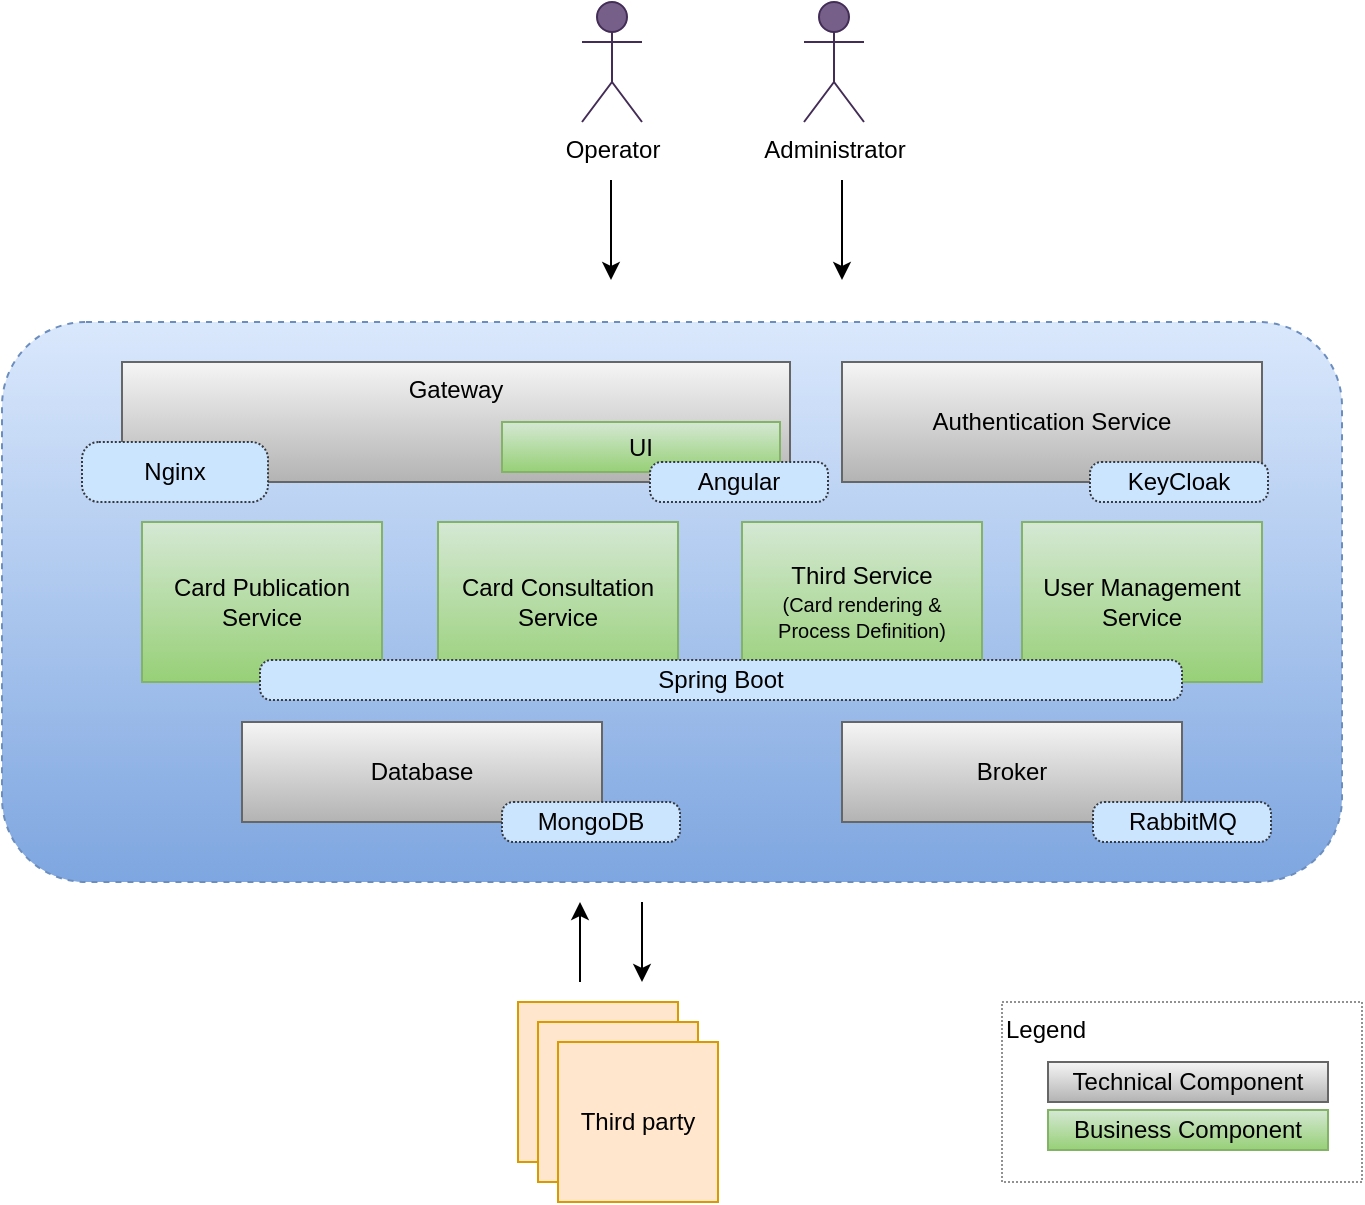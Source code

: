<mxfile version="13.1.14" type="device"><diagram id="06CrNODc05yYju4PUXcf" name="Page-1"><mxGraphModel dx="1422" dy="761" grid="1" gridSize="10" guides="1" tooltips="1" connect="1" arrows="1" fold="1" page="1" pageScale="1" pageWidth="827" pageHeight="1169" math="0" shadow="0"><root><mxCell id="0"/><mxCell id="1" parent="0"/><mxCell id="SGT3Pfwcb_PDWEz4M1Px-15" value="&lt;div align=&quot;left&quot;&gt;Legend&lt;/div&gt;" style="rounded=0;whiteSpace=wrap;html=1;align=left;verticalAlign=top;dashed=1;dashPattern=1 1;strokeColor=#919191;" parent="1" vertex="1"><mxGeometry x="570" y="520" width="180" height="90" as="geometry"/></mxCell><mxCell id="838dXlEEl3Rx7DSe0e1O-27" value="" style="rounded=1;whiteSpace=wrap;html=1;dashed=1;gradientColor=#7ea6e0;fillColor=#dae8fc;strokeColor=#6c8ebf;" parent="1" vertex="1"><mxGeometry x="70" y="180" width="670" height="280" as="geometry"/></mxCell><mxCell id="838dXlEEl3Rx7DSe0e1O-4" value="Operator" style="shape=umlActor;verticalLabelPosition=bottom;labelBackgroundColor=#ffffff;verticalAlign=top;html=1;outlineConnect=0;fillColor=#76608a;strokeColor=#432D57;fontColor=#000000;" parent="1" vertex="1"><mxGeometry x="360" y="20" width="30" height="60" as="geometry"/></mxCell><mxCell id="838dXlEEl3Rx7DSe0e1O-6" value="Third party " style="whiteSpace=wrap;html=1;aspect=fixed;fillColor=#ffe6cc;strokeColor=#d79b00;" parent="1" vertex="1"><mxGeometry x="328" y="520" width="80" height="80" as="geometry"/></mxCell><mxCell id="838dXlEEl3Rx7DSe0e1O-9" value="Third party " style="whiteSpace=wrap;html=1;aspect=fixed;fillColor=#ffe6cc;strokeColor=#d79b00;" parent="1" vertex="1"><mxGeometry x="338" y="530" width="80" height="80" as="geometry"/></mxCell><mxCell id="838dXlEEl3Rx7DSe0e1O-10" value="Third party " style="whiteSpace=wrap;html=1;aspect=fixed;fillColor=#ffe6cc;strokeColor=#d79b00;" parent="1" vertex="1"><mxGeometry x="348" y="540" width="80" height="80" as="geometry"/></mxCell><mxCell id="838dXlEEl3Rx7DSe0e1O-13" value="Administrator" style="shape=umlActor;verticalLabelPosition=bottom;labelBackgroundColor=#ffffff;verticalAlign=top;html=1;outlineConnect=0;fillColor=#76608a;strokeColor=#432D57;fontColor=#000000;" parent="1" vertex="1"><mxGeometry x="471" y="20" width="30" height="60" as="geometry"/></mxCell><mxCell id="838dXlEEl3Rx7DSe0e1O-17" value="" style="endArrow=classic;html=1;" parent="1" edge="1"><mxGeometry width="50" height="50" relative="1" as="geometry"><mxPoint x="490" y="109" as="sourcePoint"/><mxPoint x="490" y="159" as="targetPoint"/></mxGeometry></mxCell><mxCell id="838dXlEEl3Rx7DSe0e1O-24" value="" style="endArrow=classic;html=1;" parent="1" edge="1"><mxGeometry width="50" height="50" relative="1" as="geometry"><mxPoint x="359" y="510" as="sourcePoint"/><mxPoint x="359" y="470" as="targetPoint"/></mxGeometry></mxCell><mxCell id="838dXlEEl3Rx7DSe0e1O-28" style="edgeStyle=orthogonalEdgeStyle;rounded=0;orthogonalLoop=1;jettySize=auto;html=1;exitX=0.5;exitY=1;exitDx=0;exitDy=0;" parent="1" edge="1"><mxGeometry relative="1" as="geometry"><mxPoint x="394" y="560" as="sourcePoint"/><mxPoint x="394" y="560" as="targetPoint"/></mxGeometry></mxCell><mxCell id="SGT3Pfwcb_PDWEz4M1Px-1" value="Gateway" style="whiteSpace=wrap;html=1;verticalAlign=top;fillColor=#f5f5f5;strokeColor=#666666;gradientColor=#b3b3b3;" parent="1" vertex="1"><mxGeometry x="130" y="200" width="334" height="60" as="geometry"/></mxCell><mxCell id="SGT3Pfwcb_PDWEz4M1Px-5" value="UI" style="whiteSpace=wrap;html=1;fillColor=#d5e8d4;strokeColor=#82b366;gradientColor=#97d077;" parent="1" vertex="1"><mxGeometry x="320" y="230" width="139" height="25" as="geometry"/></mxCell><mxCell id="SGT3Pfwcb_PDWEz4M1Px-6" value="Authentication Service " style="whiteSpace=wrap;html=1;fillColor=#f5f5f5;strokeColor=#666666;gradientColor=#b3b3b3;" parent="1" vertex="1"><mxGeometry x="490" y="200" width="210" height="60" as="geometry"/></mxCell><mxCell id="SGT3Pfwcb_PDWEz4M1Px-8" value="" style="endArrow=classic;html=1;" parent="1" edge="1"><mxGeometry width="50" height="50" relative="1" as="geometry"><mxPoint x="374.5" y="109" as="sourcePoint"/><mxPoint x="374.5" y="159" as="targetPoint"/></mxGeometry></mxCell><mxCell id="SGT3Pfwcb_PDWEz4M1Px-10" value="Database" style="whiteSpace=wrap;html=1;fillColor=#f5f5f5;strokeColor=#666666;gradientColor=#b3b3b3;" parent="1" vertex="1"><mxGeometry x="190" y="380" width="180" height="50" as="geometry"/></mxCell><mxCell id="SGT3Pfwcb_PDWEz4M1Px-11" value="Broker " style="whiteSpace=wrap;html=1;fillColor=#f5f5f5;strokeColor=#666666;gradientColor=#b3b3b3;" parent="1" vertex="1"><mxGeometry x="490" y="380" width="170" height="50" as="geometry"/></mxCell><mxCell id="SGT3Pfwcb_PDWEz4M1Px-13" value="Technical Component" style="whiteSpace=wrap;html=1;fillColor=#f5f5f5;strokeColor=#666666;gradientColor=#b3b3b3;" parent="1" vertex="1"><mxGeometry x="593" y="550" width="140" height="20" as="geometry"/></mxCell><mxCell id="SGT3Pfwcb_PDWEz4M1Px-14" value="Business Component" style="whiteSpace=wrap;html=1;fillColor=#d5e8d4;strokeColor=#82b366;gradientColor=#97d077;" parent="1" vertex="1"><mxGeometry x="593" y="574" width="140" height="20" as="geometry"/></mxCell><mxCell id="SGT3Pfwcb_PDWEz4M1Px-16" value="RabbitMQ" style="rounded=1;whiteSpace=wrap;html=1;dashed=1;dashPattern=1 1;strokeColor=#36393d;fillColor=#cce5ff;arcSize=28;" parent="1" vertex="1"><mxGeometry x="615.5" y="420" width="89" height="20" as="geometry"/></mxCell><mxCell id="SGT3Pfwcb_PDWEz4M1Px-17" value="MongoDB" style="rounded=1;whiteSpace=wrap;html=1;dashed=1;dashPattern=1 1;strokeColor=#36393d;fillColor=#cce5ff;arcSize=28;" parent="1" vertex="1"><mxGeometry x="320" y="420" width="89" height="20" as="geometry"/></mxCell><mxCell id="SGT3Pfwcb_PDWEz4M1Px-20" value="KeyCloak" style="rounded=1;whiteSpace=wrap;html=1;dashed=1;dashPattern=1 1;strokeColor=#36393d;fillColor=#cce5ff;arcSize=28;" parent="1" vertex="1"><mxGeometry x="614" y="250" width="89" height="20" as="geometry"/></mxCell><mxCell id="SGT3Pfwcb_PDWEz4M1Px-21" value="Nginx" style="rounded=1;whiteSpace=wrap;html=1;dashed=1;dashPattern=1 1;strokeColor=#36393d;fillColor=#cce5ff;arcSize=28;" parent="1" vertex="1"><mxGeometry x="110" y="240" width="93" height="30" as="geometry"/></mxCell><mxCell id="9qK0jNHbgDmJiK9OqxYk-1" value="" style="endArrow=classic;html=1;" parent="1" edge="1"><mxGeometry width="50" height="50" relative="1" as="geometry"><mxPoint x="390" y="470" as="sourcePoint"/><mxPoint x="390" y="510" as="targetPoint"/></mxGeometry></mxCell><mxCell id="yuek1ED5-V6uLuOqKB9t-3" value="Card Publication Service" style="whiteSpace=wrap;html=1;fillColor=#d5e8d4;strokeColor=#82b366;gradientColor=#97d077;" vertex="1" parent="1"><mxGeometry x="140" y="280" width="120" height="80" as="geometry"/></mxCell><mxCell id="yuek1ED5-V6uLuOqKB9t-4" value="Card Consultation Service" style="whiteSpace=wrap;html=1;fillColor=#d5e8d4;strokeColor=#82b366;gradientColor=#97d077;" vertex="1" parent="1"><mxGeometry x="288" y="280" width="120" height="80" as="geometry"/></mxCell><mxCell id="yuek1ED5-V6uLuOqKB9t-5" value="&lt;div&gt;Third Service &lt;br&gt;&lt;/div&gt;&lt;div style=&quot;font-size: 11px&quot;&gt;&lt;font style=&quot;font-size: 10px&quot;&gt;(Card rendering &amp;amp; Process Definition)&lt;/font&gt; &lt;br&gt;&lt;/div&gt;" style="whiteSpace=wrap;html=1;fillColor=#d5e8d4;strokeColor=#82b366;gradientColor=#97d077;" vertex="1" parent="1"><mxGeometry x="440" y="280" width="120" height="80" as="geometry"/></mxCell><mxCell id="yuek1ED5-V6uLuOqKB9t-6" value="User Management Service" style="whiteSpace=wrap;html=1;fillColor=#d5e8d4;strokeColor=#82b366;gradientColor=#97d077;" vertex="1" parent="1"><mxGeometry x="580" y="280" width="120" height="80" as="geometry"/></mxCell><mxCell id="yuek1ED5-V6uLuOqKB9t-7" value="Spring Boot" style="rounded=1;whiteSpace=wrap;html=1;dashed=1;dashPattern=1 1;strokeColor=#36393d;fillColor=#cce5ff;arcSize=28;" vertex="1" parent="1"><mxGeometry x="199" y="349" width="461" height="20" as="geometry"/></mxCell><mxCell id="yuek1ED5-V6uLuOqKB9t-8" value="Angular" style="rounded=1;whiteSpace=wrap;html=1;dashed=1;dashPattern=1 1;strokeColor=#36393d;fillColor=#cce5ff;arcSize=28;" vertex="1" parent="1"><mxGeometry x="394" y="250" width="89" height="20" as="geometry"/></mxCell></root></mxGraphModel></diagram></mxfile>